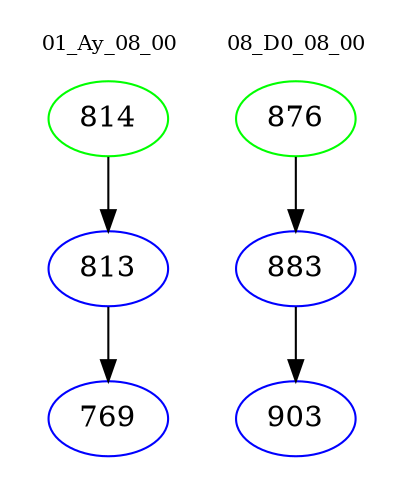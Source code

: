 digraph{
subgraph cluster_0 {
color = white
label = "01_Ay_08_00";
fontsize=10;
T0_814 [label="814", color="green"]
T0_814 -> T0_813 [color="black"]
T0_813 [label="813", color="blue"]
T0_813 -> T0_769 [color="black"]
T0_769 [label="769", color="blue"]
}
subgraph cluster_1 {
color = white
label = "08_D0_08_00";
fontsize=10;
T1_876 [label="876", color="green"]
T1_876 -> T1_883 [color="black"]
T1_883 [label="883", color="blue"]
T1_883 -> T1_903 [color="black"]
T1_903 [label="903", color="blue"]
}
}
